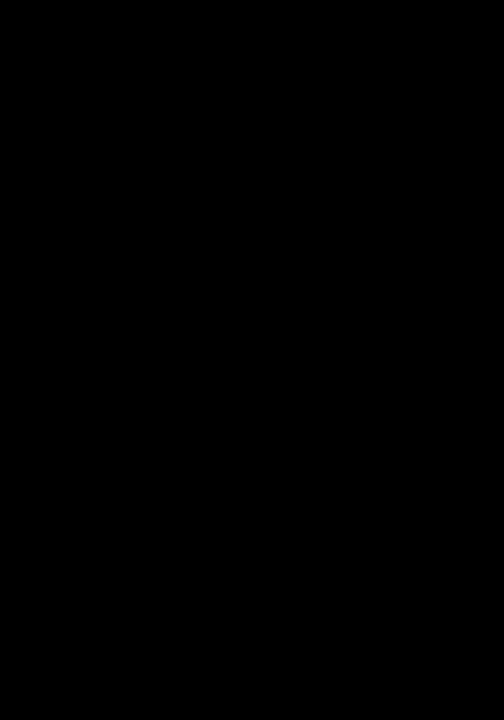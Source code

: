#Copyright S. V. Paulauskas 2012
#Distributed under GPL v.3.0
#This gnuplot script will execute with fitAll.bash to
#  perform fits on data taken from LeRIBSS
#Associated file: fitAll.bash
reset
#set terminal wxt enhanced

source='sourceFiles/73cu.dat'
folderName='73cu/'
labelYPos='4180.54'
clover='clover3'
leaf='leaf3'
fitType='quad'

fileCommand(m,n,o,p) = sprintf('< paste %s %s/data/%s-%s.dat',m,n,o,p)
graphTitle(n,m,o) = sprintf("Energy vs. Centroid\n%s %s - using %s",n,m,o)
psName(n,m,o) = sprintf("%s-%s-%s.ps",n,m,o)

a=1.
b=1.
c=1.
d=1.

f(x)=a*x**2+b*x+c

fit f(x) fileCommand(source,folderName, clover,leaf) u 3:2 via a,b,c

set label 1 sprintf("f(x) = %g (1/keV) x^2 + %g keV x + %g keV",a,b,c) at 250, labelYPos
set title graphTitle(clover,leaf,source)
set ylabel offset 2,0 "Energy (keV)"
unset key

set terminal postscript enhanced color solid "Helvetica" 12
set output psName(clover,leaf,fitType)

set lmargin 1

set multiplot
set tmargin 0
set size 1,0.6
set origin 0,0.4
plot fileCommand(source,folderName,clover,leaf) u 3:2, f(x)

set xlabel "Centroid (arb)"
unset title
unset label 1
set yrange [-1.5:1.5]
set tmargin 0
set bmargin 0
set size 1,0.4
set origin 0,0.0
plot fileCommand(source,folderName,clover,leaf) u 3:($2-f($3)), 0 lc -1

unset multiplot

